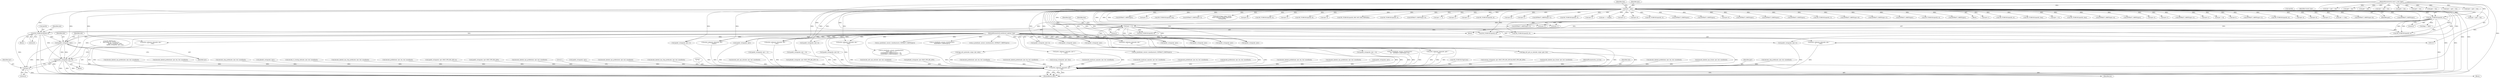 digraph "0_tcpdump_d10a0f980fe8f9407ab1ffbd612641433ebe175e@pointer" {
"1002479" [label="(Call,ipaddr_string(ndo, tptr))"];
"1000126" [label="(MethodParameterIn,netdissect_options *ndo)"];
"1002468" [label="(Call,ND_TCHECK2(tptr[0], 8))"];
"1000142" [label="(Call,tptr = pptr)"];
"1000128" [label="(MethodParameterIn,const u_char *pptr)"];
"1002395" [label="(Call,ND_TCHECK2(tptr[0], 5))"];
"1002436" [label="(Call,tptr +=5)"];
"1002482" [label="(Call,ipaddr_string(ndo, tptr+4))"];
"1002909" [label="(Call,print_unknown_data(ndo, pptr, \"\n\t    \", len))"];
"1002484" [label="(Call,tptr+4)"];
"1000129" [label="(MethodParameterIn,u_int len)"];
"1001647" [label="(Call,EXTRACT_16BITS(tptr))"];
"1002478" [label="(Block,)"];
"1002505" [label="(Call,ND_TCHECK2(tptr[0], 8))"];
"1002438" [label="(Literal,5)"];
"1000955" [label="(Call,ipaddr_string(ndo, tptr))"];
"1000598" [label="(Call,ipaddr_string(ndo, tptr))"];
"1002469" [label="(Call,tptr[0])"];
"1000128" [label="(MethodParameterIn,const u_char *pptr)"];
"1002431" [label="(Call,EXTRACT_24BITS(tptr+2))"];
"1002257" [label="(Call,tptr+2)"];
"1000463" [label="(Call,ipaddr_string(ndo, tptr + 4))"];
"1000385" [label="(Call,ND_TCHECK2(tptr[0], len))"];
"1002905" [label="(Call,ND_TCHECK2(*pptr,len))"];
"1002481" [label="(Identifier,tptr)"];
"1002447" [label="(Call,ND_TCHECK2(tptr[0], 8))"];
"1002242" [label="(Call,EXTRACT_32BITS(tptr+2))"];
"1000170" [label="(Call,tok2str(bgp_origin_values,\n\t\t\t\t\t\t\"Unknown Origin Typecode\",\n\t\t\t\t\t\ttptr[0]))"];
"1001018" [label="(Call,isonsap_string(ndo, tptr+BGP_VPN_RD_LEN,tlen-BGP_VPN_RD_LEN))"];
"1002516" [label="(Call,ipaddr_string(ndo, tptr))"];
"1002308" [label="(Call,tptr+6)"];
"1002444" [label="(Block,)"];
"1000321" [label="(Call,ND_TCHECK2(tptr[0], 4))"];
"1001930" [label="(Call,decode_labeled_vpn_l2(ndo, tptr, buf, sizeof(buf)))"];
"1001691" [label="(Call,tptr < pptr + len)"];
"1002354" [label="(Call,tptr+3)"];
"1000445" [label="(Call,ND_TCHECK2(tptr[0], 8))"];
"1002890" [label="(Call,print_unknown_data(ndo, pptr, \"\n\t    \", len))"];
"1002205" [label="(Call,tptr+4)"];
"1002437" [label="(Identifier,tptr)"];
"1002219" [label="(Call,ipaddr_string(ndo, tptr+2))"];
"1002432" [label="(Call,tptr+2)"];
"1000142" [label="(Call,tptr = pptr)"];
"1002525" [label="(Call,ND_TCHECK2(tptr[0], 8))"];
"1001640" [label="(Call,ND_TCHECK2(tptr[0], BGP_MP_NLRI_MINSIZE))"];
"1000486" [label="(Call,ND_TCHECK2(tptr[0], 4))"];
"1002486" [label="(Literal,4)"];
"1002480" [label="(Identifier,ndo)"];
"1002910" [label="(Identifier,ndo)"];
"1002199" [label="(Call,EXTRACT_32BITS(tptr+4))"];
"1002904" [label="(Block,)"];
"1001615" [label="(Call,print_unknown_data(ndo, tptr, \"\n\t    \", tlen))"];
"1001430" [label="(Call,decode_labeled_prefix6(ndo, tptr, len, buf, sizeof(buf)))"];
"1000146" [label="(Identifier,tlen)"];
"1002585" [label="(Call,tptr += 3)"];
"1001502" [label="(Call,decode_labeled_vpn_l2(ndo, tptr, buf, sizeof(buf)))"];
"1002369" [label="(Call,tptr+2)"];
"1002468" [label="(Call,ND_TCHECK2(tptr[0], 8))"];
"1001693" [label="(Call,pptr + len)"];
"1002203" [label="(Call,ipaddr_string(ndo, tptr+4))"];
"1002911" [label="(Identifier,pptr)"];
"1002195" [label="(Call,tptr+2)"];
"1001534" [label="(Call,decode_clnp_prefix(ndo, tptr, buf, sizeof(buf)))"];
"1001786" [label="(Call,decode_labeled_vpn_prefix4(ndo, tptr, buf, sizeof(buf)))"];
"1000347" [label="(Call,ND_TCHECK2(tptr[0], 4))"];
"1002489" [label="(Call,ND_TCHECK2(tptr[0], 4))"];
"1002403" [label="(Call,tptr+1)"];
"1001746" [label="(Call,decode_labeled_prefix4(ndo, tptr, len, buf, sizeof(buf)))"];
"1000143" [label="(Identifier,tptr)"];
"1000206" [label="(Call,tptr < pptr + len)"];
"1002913" [label="(Identifier,len)"];
"1001625" [label="(Call,pptr + len)"];
"1000456" [label="(Call,as_printf(ndo, astostr, sizeof(astostr), EXTRACT_32BITS(tptr)))"];
"1002225" [label="(Call,tptr+6)"];
"1002395" [label="(Call,ND_TCHECK2(tptr[0], 5))"];
"1000200" [label="(Call,bgp_attr_get_as_size(ndo, atype, pptr, len))"];
"1002349" [label="(Call,tptr+2)"];
"1002368" [label="(Call,EXTRACT_16BITS(tptr+2))"];
"1000126" [label="(MethodParameterIn,netdissect_options *ndo)"];
"1001962" [label="(Call,decode_clnp_prefix(ndo, tptr, buf, sizeof(buf)))"];
"1002570" [label="(Call,ND_TCHECK2(tptr[0], 3))"];
"1002221" [label="(Call,tptr+2)"];
"1002640" [label="(Call,tptr += length)"];
"1000861" [label="(Call,ip6addr_string(ndo, tptr))"];
"1001294" [label="(Call,decode_rt_routing_info(ndo, tptr, buf, sizeof(buf)))"];
"1002237" [label="(Call,as_printf(ndo, astostr, sizeof(astostr),\n\t\t\t    EXTRACT_32BITS(tptr+2)))"];
"1002298" [label="(Call,ipaddr_string(ndo, tptr+2))"];
"1001994" [label="(Call,decode_labeled_vpn_clnp_prefix(ndo, tptr, buf, sizeof(buf)))"];
"1002119" [label="(Call,tptr = pptr + len)"];
"1002475" [label="(Identifier,ndo)"];
"1002243" [label="(Call,tptr+2)"];
"1002919" [label="(MethodReturn,RET)"];
"1002396" [label="(Call,tptr[0])"];
"1000208" [label="(Call,pptr + len)"];
"1002325" [label="(Call,tptr+6)"];
"1000615" [label="(Call,ND_TCHECK2(tptr[0], 3))"];
"1001390" [label="(Call,decode_prefix6(ndo, tptr, len, buf, sizeof(buf)))"];
"1001038" [label="(Call,ipaddr_string(ndo, tptr+BGP_VPN_RD_LEN+4))"];
"1000421" [label="(Call,as_printf(ndo, astostr, sizeof(astostr),\n\t\t\tEXTRACT_32BITS(tptr)))"];
"1000493" [label="(Call,EXTRACT_32BITS(tptr))"];
"1000815" [label="(Call,ipaddr_string(ndo, tptr+BGP_VPN_RD_LEN))"];
"1001898" [label="(Call,decode_labeled_vpn_prefix6(ndo, tptr, buf, sizeof(buf)))"];
"1002668" [label="(Call,EXTRACT_32BITS(tptr))"];
"1002247" [label="(Call,tptr+6)"];
"1002848" [label="(Call,EXTRACT_32BITS(tptr))"];
"1002915" [label="(Literal,1)"];
"1000461" [label="(Call,EXTRACT_32BITS(tptr))"];
"1000767" [label="(Call,ipaddr_string(ndo, tptr))"];
"1001262" [label="(Call,decode_labeled_vpn_prefix4(ndo, tptr, buf, sizeof(buf)))"];
"1000357" [label="(Call,EXTRACT_32BITS(tptr))"];
"1000401" [label="(Call,as_printf(ndo, astostr, sizeof(astostr), EXTRACT_16BITS(tptr)))"];
"1001566" [label="(Call,decode_labeled_vpn_clnp_prefix(ndo, tptr, buf, sizeof(buf)))"];
"1002151" [label="(Call,ND_TCHECK2(tptr[0], 2))"];
"1002121" [label="(Call,pptr + len)"];
"1002912" [label="(Literal,\"\n\t    \")"];
"1002499" [label="(Call,ipaddr_string(ndo, tptr))"];
"1000408" [label="(Call,ipaddr_string(ndo, tptr + 2))"];
"1002224" [label="(Call,EXTRACT_16BITS(tptr+6))"];
"1002479" [label="(Call,ipaddr_string(ndo, tptr))"];
"1002483" [label="(Identifier,ndo)"];
"1002256" [label="(Call,EXTRACT_32BITS(tptr+2))"];
"1000428" [label="(Call,ipaddr_string(ndo, tptr + 4))"];
"1002482" [label="(Call,ipaddr_string(ndo, tptr+4))"];
"1002158" [label="(Call,EXTRACT_16BITS(tptr))"];
"1000587" [label="(Call,ND_TCHECK2(tptr[0], 4))"];
"1000622" [label="(Call,EXTRACT_16BITS(tptr))"];
"1000130" [label="(Block,)"];
"1002582" [label="(Call,tptr+1)"];
"1002648" [label="(Call,ND_TCHECK2(tptr[0], 4))"];
"1001169" [label="(Call,pptr + len)"];
"1002473" [label="(Call,ND_PRINT((ndo, \"\n\t      Root-Node %s, P-Group %s\",\n                           ipaddr_string(ndo, tptr),\n                           ipaddr_string(ndo, tptr+4))))"];
"1002399" [label="(Literal,5)"];
"1002484" [label="(Call,tptr+4)"];
"1000331" [label="(Call,ipaddr_string(ndo, tptr))"];
"1002401" [label="(Identifier,tunnel_type)"];
"1002436" [label="(Call,tptr +=5)"];
"1001073" [label="(Call,ND_TCHECK2(tptr[0], tlen))"];
"1002440" [label="(Identifier,tlen)"];
"1000542" [label="(Call,tptr +=4)"];
"1002536" [label="(Call,ipaddr_string(ndo, tptr))"];
"1000663" [label="(Call,ND_TCHECK2(tptr[0], tlen))"];
"1001358" [label="(Call,decode_mdt_vpn_nlri(ndo, tptr, buf, sizeof(buf)))"];
"1002357" [label="(Call,EXTRACT_16BITS(tptr+4))"];
"1000682" [label="(Call,print_unknown_data(ndo, tptr, \"\n\t    \", tlen))"];
"1002284" [label="(Call,ipaddr_string(ndo, tptr+2))"];
"1000406" [label="(Call,EXTRACT_16BITS(tptr))"];
"1001058" [label="(Call,ip6addr_string(ndo, tptr+BGP_VPN_RD_LEN+3))"];
"1002485" [label="(Identifier,tptr)"];
"1002458" [label="(Call,ipaddr_string(ndo, tptr))"];
"1002200" [label="(Call,tptr+4)"];
"1002300" [label="(Call,tptr+2)"];
"1002461" [label="(Call,ipaddr_string(ndo, tptr+4))"];
"1000567" [label="(Call,ipaddr_string(ndo, tptr))"];
"1002194" [label="(Call,EXTRACT_16BITS(tptr+2))"];
"1000258" [label="(Call,as_printf(ndo, astostr, sizeof(astostr),\n\t\t\t\tas_size == 2 ?\n\t\t\t\tEXTRACT_16BITS(&tptr[2 + i]) :\n\t\t\t\tEXTRACT_32BITS(&tptr[2 + i])))"];
"1002286" [label="(Call,tptr+2)"];
"1002472" [label="(Literal,8)"];
"1002387" [label="(Call,tptr +=8)"];
"1002378" [label="(Call,print_unknown_data(ndo, tptr, \"\n\t      \", 8))"];
"1002800" [label="(Call,bgp_attr_print(ndo, atype, tptr, alen))"];
"1002026" [label="(Call,decode_mdt_vpn_nlri(ndo, tptr, buf, sizeof(buf)))"];
"1002091" [label="(Call,tptr-3)"];
"1000909" [label="(Call,ip6addr_string(ndo, tptr+BGP_VPN_RD_LEN))"];
"1002109" [label="(Call,print_unknown_data(ndo, tptr-3, \"\n\t    \", tlen))"];
"1002581" [label="(Call,EXTRACT_16BITS(tptr+1))"];
"1002663" [label="(Call,as_printf(ndo, astostr, sizeof(astostr), EXTRACT_32BITS(tptr)))"];
"1001706" [label="(Call,decode_prefix4(ndo, tptr, len, buf, sizeof(buf)))"];
"1001222" [label="(Call,decode_labeled_prefix4(ndo, tptr, len, buf, sizeof(buf)))"];
"1001623" [label="(Call,tptr = pptr + len)"];
"1000977" [label="(Call,isonsap_string(ndo, tptr, tlen))"];
"1000557" [label="(Call,ND_TCHECK2(tptr[0], 4))"];
"1001326" [label="(Call,decode_multicast_vpn(ndo, tptr, buf, sizeof(buf)))"];
"1002552" [label="(Call,print_unknown_data(ndo, tptr, \"\n\t      \", tlen))"];
"1002058" [label="(Call,decode_multicast_vpn(ndo, tptr, buf, sizeof(buf)))"];
"1001818" [label="(Call,decode_prefix6(ndo, tptr, len, buf, sizeof(buf)))"];
"1002358" [label="(Call,tptr+4)"];
"1001182" [label="(Call,decode_prefix4(ndo, tptr, len, buf, sizeof(buf)))"];
"1002331" [label="(Call,tptr+6)"];
"1002406" [label="(Call,flags = *tptr)"];
"1002635" [label="(Call,print_unknown_data(ndo, tptr,\"\n\t      \", length))"];
"1002315" [label="(Call,tptr+7)"];
"1001092" [label="(Call,print_unknown_data(ndo, tptr, \"\n\t    \", tlen))"];
"1001097" [label="(Call,tptr += tlen)"];
"1001167" [label="(Call,tptr < pptr + len)"];
"1002246" [label="(Call,EXTRACT_16BITS(tptr+6))"];
"1002392" [label="(Block,)"];
"1000144" [label="(Identifier,pptr)"];
"1000426" [label="(Call,EXTRACT_32BITS(tptr))"];
"1001858" [label="(Call,decode_labeled_prefix6(ndo, tptr, len, buf, sizeof(buf)))"];
"1002909" [label="(Call,print_unknown_data(ndo, pptr, \"\n\t    \", len))"];
"1001470" [label="(Call,decode_labeled_vpn_prefix6(ndo, tptr, buf, sizeof(buf)))"];
"1002479" -> "1002478"  [label="AST: "];
"1002479" -> "1002481"  [label="CFG: "];
"1002480" -> "1002479"  [label="AST: "];
"1002481" -> "1002479"  [label="AST: "];
"1002483" -> "1002479"  [label="CFG: "];
"1002479" -> "1002919"  [label="DDG: "];
"1000126" -> "1002479"  [label="DDG: "];
"1002468" -> "1002479"  [label="DDG: "];
"1000142" -> "1002479"  [label="DDG: "];
"1002436" -> "1002479"  [label="DDG: "];
"1002479" -> "1002482"  [label="DDG: "];
"1002479" -> "1002482"  [label="DDG: "];
"1002479" -> "1002484"  [label="DDG: "];
"1000126" -> "1000125"  [label="AST: "];
"1000126" -> "1002919"  [label="DDG: "];
"1000126" -> "1000200"  [label="DDG: "];
"1000126" -> "1000258"  [label="DDG: "];
"1000126" -> "1000331"  [label="DDG: "];
"1000126" -> "1000401"  [label="DDG: "];
"1000126" -> "1000408"  [label="DDG: "];
"1000126" -> "1000421"  [label="DDG: "];
"1000126" -> "1000428"  [label="DDG: "];
"1000126" -> "1000456"  [label="DDG: "];
"1000126" -> "1000463"  [label="DDG: "];
"1000126" -> "1000567"  [label="DDG: "];
"1000126" -> "1000598"  [label="DDG: "];
"1000126" -> "1000682"  [label="DDG: "];
"1000126" -> "1001092"  [label="DDG: "];
"1000126" -> "1001615"  [label="DDG: "];
"1000126" -> "1002109"  [label="DDG: "];
"1000126" -> "1002203"  [label="DDG: "];
"1000126" -> "1002219"  [label="DDG: "];
"1000126" -> "1002237"  [label="DDG: "];
"1000126" -> "1002284"  [label="DDG: "];
"1000126" -> "1002298"  [label="DDG: "];
"1000126" -> "1002378"  [label="DDG: "];
"1000126" -> "1002458"  [label="DDG: "];
"1000126" -> "1002461"  [label="DDG: "];
"1000126" -> "1002482"  [label="DDG: "];
"1000126" -> "1002499"  [label="DDG: "];
"1000126" -> "1002516"  [label="DDG: "];
"1000126" -> "1002536"  [label="DDG: "];
"1000126" -> "1002552"  [label="DDG: "];
"1000126" -> "1002635"  [label="DDG: "];
"1000126" -> "1002663"  [label="DDG: "];
"1000126" -> "1002800"  [label="DDG: "];
"1000126" -> "1002890"  [label="DDG: "];
"1000126" -> "1002909"  [label="DDG: "];
"1002468" -> "1002444"  [label="AST: "];
"1002468" -> "1002472"  [label="CFG: "];
"1002469" -> "1002468"  [label="AST: "];
"1002472" -> "1002468"  [label="AST: "];
"1002475" -> "1002468"  [label="CFG: "];
"1002468" -> "1002919"  [label="DDG: "];
"1002468" -> "1002919"  [label="DDG: "];
"1000142" -> "1002468"  [label="DDG: "];
"1002395" -> "1002468"  [label="DDG: "];
"1002436" -> "1002468"  [label="DDG: "];
"1002468" -> "1002482"  [label="DDG: "];
"1002468" -> "1002484"  [label="DDG: "];
"1000142" -> "1000130"  [label="AST: "];
"1000142" -> "1000144"  [label="CFG: "];
"1000143" -> "1000142"  [label="AST: "];
"1000144" -> "1000142"  [label="AST: "];
"1000146" -> "1000142"  [label="CFG: "];
"1000142" -> "1002919"  [label="DDG: "];
"1000142" -> "1002919"  [label="DDG: "];
"1000128" -> "1000142"  [label="DDG: "];
"1000142" -> "1000170"  [label="DDG: "];
"1000142" -> "1000206"  [label="DDG: "];
"1000142" -> "1000321"  [label="DDG: "];
"1000142" -> "1000331"  [label="DDG: "];
"1000142" -> "1000347"  [label="DDG: "];
"1000142" -> "1000357"  [label="DDG: "];
"1000142" -> "1000385"  [label="DDG: "];
"1000142" -> "1000406"  [label="DDG: "];
"1000142" -> "1000426"  [label="DDG: "];
"1000142" -> "1000445"  [label="DDG: "];
"1000142" -> "1000461"  [label="DDG: "];
"1000142" -> "1000486"  [label="DDG: "];
"1000142" -> "1000493"  [label="DDG: "];
"1000142" -> "1000542"  [label="DDG: "];
"1000142" -> "1000557"  [label="DDG: "];
"1000142" -> "1000567"  [label="DDG: "];
"1000142" -> "1000587"  [label="DDG: "];
"1000142" -> "1000598"  [label="DDG: "];
"1000142" -> "1000615"  [label="DDG: "];
"1000142" -> "1000622"  [label="DDG: "];
"1000142" -> "1000663"  [label="DDG: "];
"1000142" -> "1000682"  [label="DDG: "];
"1000142" -> "1001073"  [label="DDG: "];
"1000142" -> "1001092"  [label="DDG: "];
"1000142" -> "1001097"  [label="DDG: "];
"1000142" -> "1001615"  [label="DDG: "];
"1000142" -> "1001640"  [label="DDG: "];
"1000142" -> "1001647"  [label="DDG: "];
"1000142" -> "1002091"  [label="DDG: "];
"1000142" -> "1002151"  [label="DDG: "];
"1000142" -> "1002158"  [label="DDG: "];
"1000142" -> "1002194"  [label="DDG: "];
"1000142" -> "1002195"  [label="DDG: "];
"1000142" -> "1002199"  [label="DDG: "];
"1000142" -> "1002200"  [label="DDG: "];
"1000142" -> "1002203"  [label="DDG: "];
"1000142" -> "1002205"  [label="DDG: "];
"1000142" -> "1002219"  [label="DDG: "];
"1000142" -> "1002221"  [label="DDG: "];
"1000142" -> "1002224"  [label="DDG: "];
"1000142" -> "1002225"  [label="DDG: "];
"1000142" -> "1002242"  [label="DDG: "];
"1000142" -> "1002243"  [label="DDG: "];
"1000142" -> "1002246"  [label="DDG: "];
"1000142" -> "1002247"  [label="DDG: "];
"1000142" -> "1002256"  [label="DDG: "];
"1000142" -> "1002257"  [label="DDG: "];
"1000142" -> "1002284"  [label="DDG: "];
"1000142" -> "1002286"  [label="DDG: "];
"1000142" -> "1002298"  [label="DDG: "];
"1000142" -> "1002300"  [label="DDG: "];
"1000142" -> "1002308"  [label="DDG: "];
"1000142" -> "1002315"  [label="DDG: "];
"1000142" -> "1002325"  [label="DDG: "];
"1000142" -> "1002331"  [label="DDG: "];
"1000142" -> "1002349"  [label="DDG: "];
"1000142" -> "1002354"  [label="DDG: "];
"1000142" -> "1002357"  [label="DDG: "];
"1000142" -> "1002358"  [label="DDG: "];
"1000142" -> "1002368"  [label="DDG: "];
"1000142" -> "1002369"  [label="DDG: "];
"1000142" -> "1002378"  [label="DDG: "];
"1000142" -> "1002387"  [label="DDG: "];
"1000142" -> "1002395"  [label="DDG: "];
"1000142" -> "1002403"  [label="DDG: "];
"1000142" -> "1002431"  [label="DDG: "];
"1000142" -> "1002432"  [label="DDG: "];
"1000142" -> "1002436"  [label="DDG: "];
"1000142" -> "1002447"  [label="DDG: "];
"1000142" -> "1002458"  [label="DDG: "];
"1000142" -> "1002489"  [label="DDG: "];
"1000142" -> "1002499"  [label="DDG: "];
"1000142" -> "1002505"  [label="DDG: "];
"1000142" -> "1002516"  [label="DDG: "];
"1000142" -> "1002525"  [label="DDG: "];
"1000142" -> "1002536"  [label="DDG: "];
"1000142" -> "1002552"  [label="DDG: "];
"1000142" -> "1002570"  [label="DDG: "];
"1000142" -> "1002581"  [label="DDG: "];
"1000142" -> "1002582"  [label="DDG: "];
"1000142" -> "1002585"  [label="DDG: "];
"1000142" -> "1002635"  [label="DDG: "];
"1000142" -> "1002640"  [label="DDG: "];
"1000142" -> "1002648"  [label="DDG: "];
"1000142" -> "1002668"  [label="DDG: "];
"1000142" -> "1002848"  [label="DDG: "];
"1000128" -> "1000125"  [label="AST: "];
"1000128" -> "1002919"  [label="DDG: "];
"1000128" -> "1000200"  [label="DDG: "];
"1000128" -> "1000206"  [label="DDG: "];
"1000128" -> "1000208"  [label="DDG: "];
"1000128" -> "1001167"  [label="DDG: "];
"1000128" -> "1001169"  [label="DDG: "];
"1000128" -> "1001623"  [label="DDG: "];
"1000128" -> "1001625"  [label="DDG: "];
"1000128" -> "1001691"  [label="DDG: "];
"1000128" -> "1001693"  [label="DDG: "];
"1000128" -> "1002119"  [label="DDG: "];
"1000128" -> "1002121"  [label="DDG: "];
"1000128" -> "1002890"  [label="DDG: "];
"1000128" -> "1002909"  [label="DDG: "];
"1002395" -> "1002392"  [label="AST: "];
"1002395" -> "1002399"  [label="CFG: "];
"1002396" -> "1002395"  [label="AST: "];
"1002399" -> "1002395"  [label="AST: "];
"1002401" -> "1002395"  [label="CFG: "];
"1002395" -> "1002919"  [label="DDG: "];
"1002395" -> "1002919"  [label="DDG: "];
"1002395" -> "1002403"  [label="DDG: "];
"1002395" -> "1002406"  [label="DDG: "];
"1002395" -> "1002431"  [label="DDG: "];
"1002395" -> "1002432"  [label="DDG: "];
"1002395" -> "1002436"  [label="DDG: "];
"1002395" -> "1002447"  [label="DDG: "];
"1002395" -> "1002489"  [label="DDG: "];
"1002395" -> "1002505"  [label="DDG: "];
"1002395" -> "1002525"  [label="DDG: "];
"1002395" -> "1002552"  [label="DDG: "];
"1002436" -> "1002392"  [label="AST: "];
"1002436" -> "1002438"  [label="CFG: "];
"1002437" -> "1002436"  [label="AST: "];
"1002438" -> "1002436"  [label="AST: "];
"1002440" -> "1002436"  [label="CFG: "];
"1002436" -> "1002919"  [label="DDG: "];
"1002436" -> "1002447"  [label="DDG: "];
"1002436" -> "1002458"  [label="DDG: "];
"1002436" -> "1002489"  [label="DDG: "];
"1002436" -> "1002499"  [label="DDG: "];
"1002436" -> "1002505"  [label="DDG: "];
"1002436" -> "1002516"  [label="DDG: "];
"1002436" -> "1002525"  [label="DDG: "];
"1002436" -> "1002536"  [label="DDG: "];
"1002436" -> "1002552"  [label="DDG: "];
"1002482" -> "1002478"  [label="AST: "];
"1002482" -> "1002484"  [label="CFG: "];
"1002483" -> "1002482"  [label="AST: "];
"1002484" -> "1002482"  [label="AST: "];
"1002473" -> "1002482"  [label="CFG: "];
"1002482" -> "1002919"  [label="DDG: "];
"1002482" -> "1002919"  [label="DDG: "];
"1002482" -> "1002919"  [label="DDG: "];
"1002482" -> "1002909"  [label="DDG: "];
"1002909" -> "1002904"  [label="AST: "];
"1002909" -> "1002913"  [label="CFG: "];
"1002910" -> "1002909"  [label="AST: "];
"1002911" -> "1002909"  [label="AST: "];
"1002912" -> "1002909"  [label="AST: "];
"1002913" -> "1002909"  [label="AST: "];
"1002915" -> "1002909"  [label="CFG: "];
"1002909" -> "1002919"  [label="DDG: "];
"1002909" -> "1002919"  [label="DDG: "];
"1002909" -> "1002919"  [label="DDG: "];
"1002909" -> "1002919"  [label="DDG: "];
"1000682" -> "1002909"  [label="DDG: "];
"1002058" -> "1002909"  [label="DDG: "];
"1001018" -> "1002909"  [label="DDG: "];
"1001706" -> "1002909"  [label="DDG: "];
"1002026" -> "1002909"  [label="DDG: "];
"1001470" -> "1002909"  [label="DDG: "];
"1002552" -> "1002909"  [label="DDG: "];
"1001390" -> "1002909"  [label="DDG: "];
"1000861" -> "1002909"  [label="DDG: "];
"1002890" -> "1002909"  [label="DDG: "];
"1002890" -> "1002909"  [label="DDG: "];
"1000258" -> "1002909"  [label="DDG: "];
"1001294" -> "1002909"  [label="DDG: "];
"1002461" -> "1002909"  [label="DDG: "];
"1001566" -> "1002909"  [label="DDG: "];
"1001222" -> "1002909"  [label="DDG: "];
"1000815" -> "1002909"  [label="DDG: "];
"1001858" -> "1002909"  [label="DDG: "];
"1001818" -> "1002909"  [label="DDG: "];
"1000200" -> "1002909"  [label="DDG: "];
"1000200" -> "1002909"  [label="DDG: "];
"1000598" -> "1002909"  [label="DDG: "];
"1001746" -> "1002909"  [label="DDG: "];
"1002284" -> "1002909"  [label="DDG: "];
"1001534" -> "1002909"  [label="DDG: "];
"1000567" -> "1002909"  [label="DDG: "];
"1001962" -> "1002909"  [label="DDG: "];
"1002219" -> "1002909"  [label="DDG: "];
"1000408" -> "1002909"  [label="DDG: "];
"1002663" -> "1002909"  [label="DDG: "];
"1002635" -> "1002909"  [label="DDG: "];
"1001358" -> "1002909"  [label="DDG: "];
"1001786" -> "1002909"  [label="DDG: "];
"1002203" -> "1002909"  [label="DDG: "];
"1001262" -> "1002909"  [label="DDG: "];
"1000331" -> "1002909"  [label="DDG: "];
"1002536" -> "1002909"  [label="DDG: "];
"1001898" -> "1002909"  [label="DDG: "];
"1002499" -> "1002909"  [label="DDG: "];
"1002298" -> "1002909"  [label="DDG: "];
"1001615" -> "1002909"  [label="DDG: "];
"1001182" -> "1002909"  [label="DDG: "];
"1002378" -> "1002909"  [label="DDG: "];
"1000909" -> "1002909"  [label="DDG: "];
"1000463" -> "1002909"  [label="DDG: "];
"1002109" -> "1002909"  [label="DDG: "];
"1002516" -> "1002909"  [label="DDG: "];
"1002237" -> "1002909"  [label="DDG: "];
"1001092" -> "1002909"  [label="DDG: "];
"1002800" -> "1002909"  [label="DDG: "];
"1001930" -> "1002909"  [label="DDG: "];
"1001058" -> "1002909"  [label="DDG: "];
"1001326" -> "1002909"  [label="DDG: "];
"1000977" -> "1002909"  [label="DDG: "];
"1000955" -> "1002909"  [label="DDG: "];
"1000428" -> "1002909"  [label="DDG: "];
"1001994" -> "1002909"  [label="DDG: "];
"1000767" -> "1002909"  [label="DDG: "];
"1001038" -> "1002909"  [label="DDG: "];
"1001430" -> "1002909"  [label="DDG: "];
"1001502" -> "1002909"  [label="DDG: "];
"1002905" -> "1002909"  [label="DDG: "];
"1000129" -> "1002909"  [label="DDG: "];
"1002484" -> "1002486"  [label="CFG: "];
"1002485" -> "1002484"  [label="AST: "];
"1002486" -> "1002484"  [label="AST: "];
"1002484" -> "1002919"  [label="DDG: "];
}
